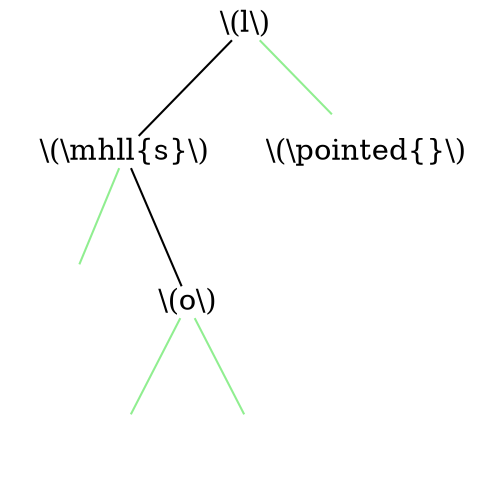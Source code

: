 graph {
	size="4,4"
	0 [label="\\(l\\)" shape=plain]
	1 [label="\\(\\mhll{s}\\)" shape=plain]
	0 -- 1
	2 [label="" shape=none]
	1 -- 2 [color=lightgreen]
	3 [label="\\(o\\)" shape=plain]
	1 -- 3
	4 [label="" shape=none]
	3 -- 4 [color=lightgreen]
	5 [label="" shape=none]
	3 -- 5 [color=lightgreen]
	6 [label="\\(\\pointed{}\\)" shape=none]
	0 -- 6 [color=lightgreen]
}

